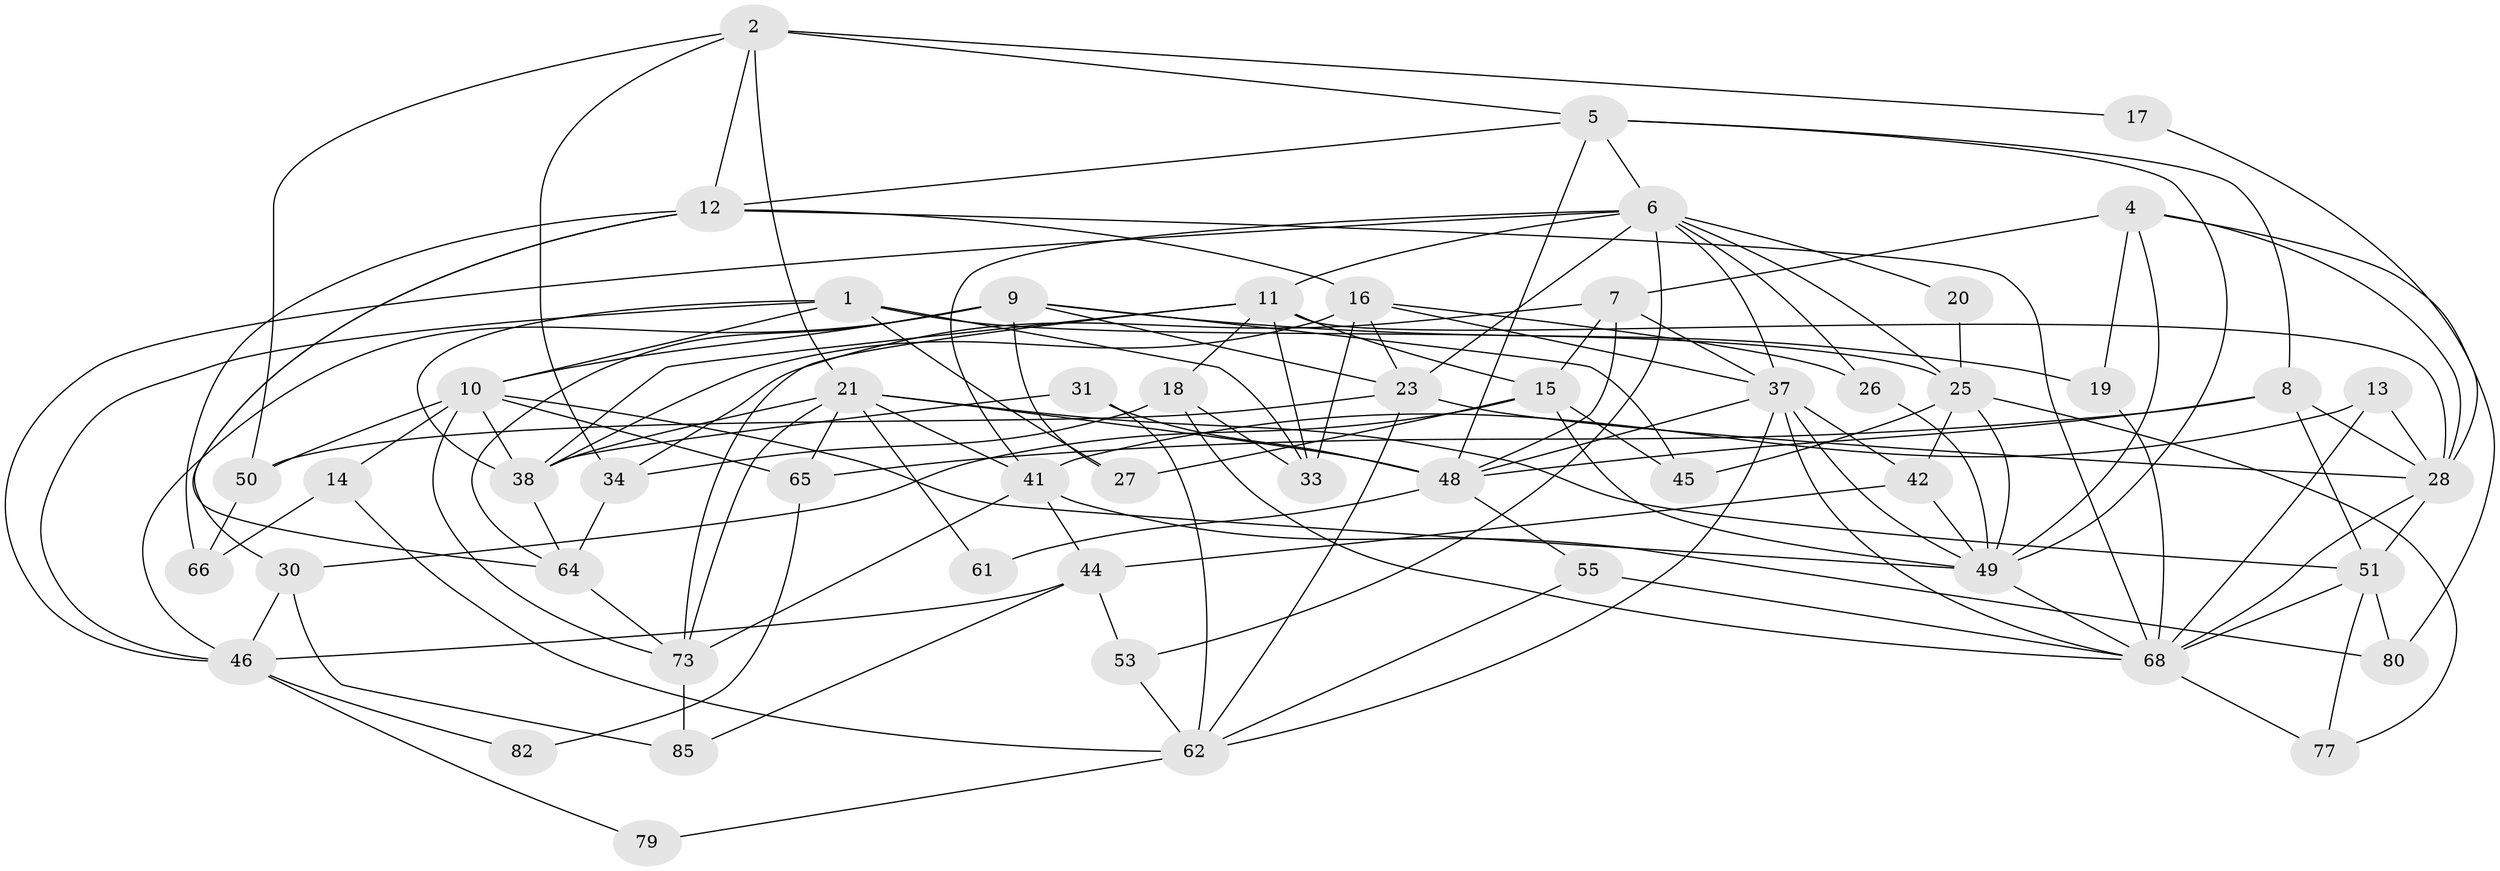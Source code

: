 // Generated by graph-tools (version 1.1) at 2025/23/03/03/25 07:23:57]
// undirected, 54 vertices, 137 edges
graph export_dot {
graph [start="1"]
  node [color=gray90,style=filled];
  1 [super="+36"];
  2 [super="+3"];
  4 [super="+56"];
  5 [super="+22"];
  6 [super="+70"];
  7 [super="+86"];
  8 [super="+40"];
  9 [super="+72"];
  10 [super="+84"];
  11 [super="+29"];
  12 [super="+47"];
  13;
  14;
  15 [super="+76"];
  16 [super="+24"];
  17;
  18;
  19 [super="+57"];
  20;
  21 [super="+74"];
  23;
  25 [super="+32"];
  26 [super="+43"];
  27;
  28 [super="+52"];
  30 [super="+54"];
  31;
  33 [super="+35"];
  34 [super="+39"];
  37 [super="+63"];
  38 [super="+75"];
  41 [super="+89"];
  42;
  44 [super="+59"];
  45;
  46 [super="+69"];
  48 [super="+58"];
  49 [super="+81"];
  50 [super="+78"];
  51 [super="+60"];
  53;
  55;
  61;
  62 [super="+83"];
  64 [super="+71"];
  65;
  66 [super="+67"];
  68 [super="+88"];
  73 [super="+87"];
  77;
  79;
  80;
  82;
  85;
  1 -- 38;
  1 -- 33;
  1 -- 25;
  1 -- 10;
  1 -- 27;
  1 -- 46;
  2 -- 5;
  2 -- 21;
  2 -- 12;
  2 -- 17;
  2 -- 50;
  2 -- 34;
  4 -- 28;
  4 -- 80;
  4 -- 19 [weight=2];
  4 -- 49;
  4 -- 7;
  5 -- 6;
  5 -- 8;
  5 -- 12;
  5 -- 49;
  5 -- 48;
  6 -- 46;
  6 -- 53;
  6 -- 11;
  6 -- 20;
  6 -- 37;
  6 -- 23;
  6 -- 41;
  6 -- 25;
  6 -- 26;
  7 -- 15;
  7 -- 34;
  7 -- 48;
  7 -- 37;
  8 -- 51 [weight=3];
  8 -- 65;
  8 -- 48;
  8 -- 28;
  9 -- 19;
  9 -- 27;
  9 -- 10;
  9 -- 45;
  9 -- 46;
  9 -- 23;
  9 -- 64;
  10 -- 65;
  10 -- 49;
  10 -- 14;
  10 -- 73;
  10 -- 38;
  10 -- 50;
  11 -- 18;
  11 -- 28;
  11 -- 33;
  11 -- 15;
  11 -- 73;
  11 -- 38;
  12 -- 30;
  12 -- 64;
  12 -- 66;
  12 -- 68;
  12 -- 16;
  13 -- 41;
  13 -- 68;
  13 -- 28;
  14 -- 62;
  14 -- 66;
  15 -- 27;
  15 -- 45;
  15 -- 49;
  15 -- 30;
  16 -- 23;
  16 -- 37;
  16 -- 33;
  16 -- 38;
  16 -- 26;
  17 -- 28;
  18 -- 68;
  18 -- 33;
  18 -- 34;
  19 -- 68;
  20 -- 25;
  21 -- 41;
  21 -- 61;
  21 -- 65;
  21 -- 73;
  21 -- 51;
  21 -- 38;
  21 -- 48;
  23 -- 28;
  23 -- 62;
  23 -- 50;
  25 -- 49;
  25 -- 45;
  25 -- 42;
  25 -- 77;
  26 -- 49;
  28 -- 68;
  28 -- 51;
  30 -- 46;
  30 -- 85;
  31 -- 62;
  31 -- 38;
  31 -- 48;
  34 -- 64 [weight=2];
  37 -- 42;
  37 -- 48;
  37 -- 49;
  37 -- 68;
  37 -- 62;
  38 -- 64;
  41 -- 80;
  41 -- 44;
  41 -- 73;
  42 -- 49;
  42 -- 44 [weight=2];
  44 -- 53;
  44 -- 85;
  44 -- 46;
  46 -- 79;
  46 -- 82;
  48 -- 61;
  48 -- 55;
  49 -- 68;
  50 -- 66;
  51 -- 80;
  51 -- 68;
  51 -- 77;
  53 -- 62;
  55 -- 62;
  55 -- 68;
  62 -- 79;
  64 -- 73;
  65 -- 82;
  68 -- 77;
  73 -- 85;
}
